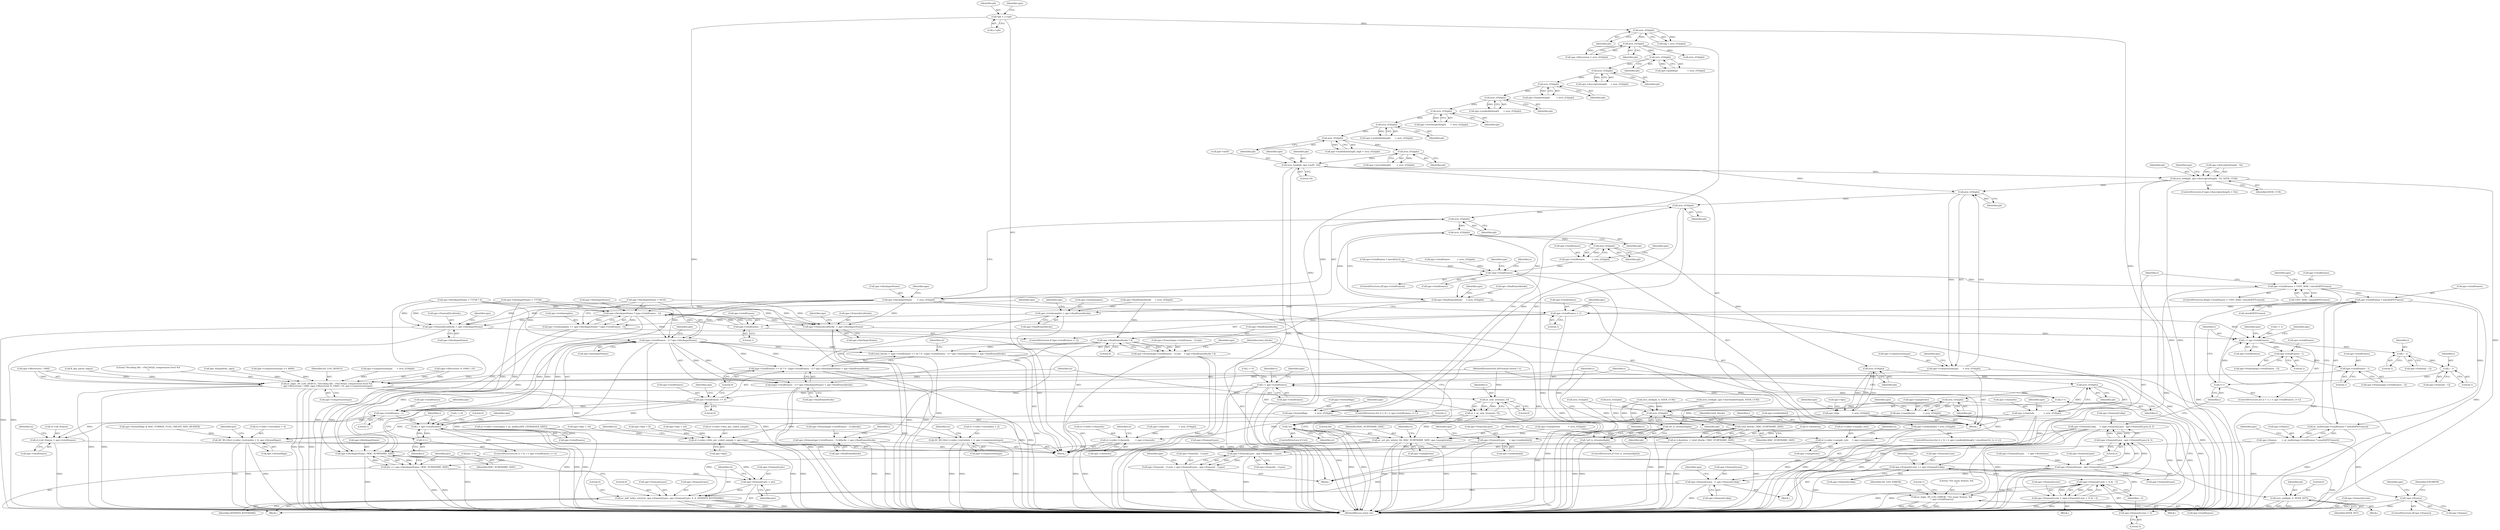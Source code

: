 digraph "0_FFmpeg_8312e3fc9041027a33c8bc667bb99740fdf41dd5@API" {
"1000242" [label="(Call,avio_read(pb, ape->md5, 16))"];
"1000240" [label="(Call,avio_rl32(pb))"];
"1000234" [label="(Call,avio_rl32(pb))"];
"1000228" [label="(Call,avio_rl32(pb))"];
"1000222" [label="(Call,avio_rl32(pb))"];
"1000216" [label="(Call,avio_rl32(pb))"];
"1000210" [label="(Call,avio_rl32(pb))"];
"1000204" [label="(Call,avio_rl32(pb))"];
"1000198" [label="(Call,avio_rl16(pb))"];
"1000153" [label="(Call,avio_rl16(pb))"];
"1000136" [label="(Call,avio_rl32(pb))"];
"1000113" [label="(Call,*pb = s->pb)"];
"1000254" [label="(Call,avio_seek(pb, ape->descriptorlength - 52, SEEK_CUR))"];
"1000266" [label="(Call,avio_rl16(pb))"];
"1000262" [label="(Call,ape->compressiontype      = avio_rl16(pb))"];
"1000884" [label="(Call,av_log(s, AV_LOG_DEBUG, \"Decoding file - v%d.%02d, compression level %d\n\", ape->fileversion / 1000, (ape->fileversion % 1000) / 10, ape->compressiontype))"];
"1000905" [label="(Call,av_new_stream(s, 0))"];
"1000903" [label="(Call,st = av_new_stream(s, 0))"];
"1000909" [label="(Call,!st)"];
"1001014" [label="(Call,av_set_pts_info(st, 64, MAC_SUBFRAME_SIZE, ape->samplerate))"];
"1001093" [label="(Call,av_add_index_entry(st, ape->frames[i].pos, ape->frames[i].pts, 0, 0, AVINDEX_KEYFRAME))"];
"1001114" [label="(Call,ape->blocksperframe / MAC_SUBFRAME_SIZE)"];
"1001112" [label="(Call,pts += ape->blocksperframe / MAC_SUBFRAME_SIZE)"];
"1001084" [label="(Call,ape->frames[i].pts = pts)"];
"1001047" [label="(Call,AV_WL16(st->codec->extradata + 2, ape->compressiontype))"];
"1000272" [label="(Call,avio_rl16(pb))"];
"1000268" [label="(Call,ape->formatflags          = avio_rl16(pb))"];
"1001058" [label="(Call,AV_WL16(st->codec->extradata + 4, ape->formatflags))"];
"1000278" [label="(Call,avio_rl32(pb))"];
"1000274" [label="(Call,ape->blocksperframe       = avio_rl32(pb))"];
"1000603" [label="(Call,ape->blocksperframe * (ape->totalframes - 1))"];
"1000599" [label="(Call,ape->totalsamples += ape->blocksperframe * (ape->totalframes - 1))"];
"1000660" [label="(Call,ape->frames[0].nblocks = ape->blocksperframe)"];
"1000705" [label="(Call,ape->frames[i].nblocks  = ape->blocksperframe)"];
"1000924" [label="(Call,(ape->totalframes - 1) * ape->blocksperframe)"];
"1000914" [label="(Call,total_blocks = (ape->totalframes == 0) ? 0 : ((ape->totalframes - 1) * ape->blocksperframe) + ape->finalframeblocks)"];
"1001011" [label="(Call,total_blocks / MAC_SUBFRAME_SIZE)"];
"1001007" [label="(Call,st->duration  = total_blocks / MAC_SUBFRAME_SIZE)"];
"1000916" [label="(Call,(ape->totalframes == 0) ? 0 : ((ape->totalframes - 1) * ape->blocksperframe) + ape->finalframeblocks)"];
"1000923" [label="(Call,((ape->totalframes - 1) * ape->blocksperframe) + ape->finalframeblocks)"];
"1000284" [label="(Call,avio_rl32(pb))"];
"1000280" [label="(Call,ape->finalframeblocks     = avio_rl32(pb))"];
"1000586" [label="(Call,ape->totalsamples = ape->finalframeblocks)"];
"1000780" [label="(Call,ape->finalframeblocks * 4)"];
"1000768" [label="(Call,ape->frames[ape->totalframes - 1].size    = ape->finalframeblocks * 4)"];
"1000785" [label="(Call,ape->frames[ape->totalframes - 1].nblocks = ape->finalframeblocks)"];
"1000290" [label="(Call,avio_rl32(pb))"];
"1000286" [label="(Call,ape->totalframes          = avio_rl32(pb))"];
"1000507" [label="(Call,!ape->totalframes)"];
"1000520" [label="(Call,ape->totalframes > UINT_MAX / sizeof(APEFrame))"];
"1000529" [label="(Call,av_log(s, AV_LOG_ERROR, \"Too many frames: %d\n\", ape->totalframes))"];
"1000544" [label="(Call,ape->totalframes * sizeof(APEFrame))"];
"1000543" [label="(Call,av_malloc(ape->totalframes * sizeof(APEFrame)))"];
"1000539" [label="(Call,ape->frames       = av_malloc(ape->totalframes * sizeof(APEFrame)))"];
"1000551" [label="(Call,!ape->frames)"];
"1000594" [label="(Call,ape->totalframes > 1)"];
"1000607" [label="(Call,ape->totalframes - 1)"];
"1000684" [label="(Call,i < ape->totalframes)"];
"1000722" [label="(Call,i - 1)"];
"1000739" [label="(Call,i - 1)"];
"1000689" [label="(Call,i++)"];
"1000774" [label="(Call,ape->totalframes - 1)"];
"1000791" [label="(Call,ape->totalframes - 1)"];
"1000804" [label="(Call,i < ape->totalframes)"];
"1000809" [label="(Call,i++)"];
"1000917" [label="(Call,ape->totalframes == 0)"];
"1000925" [label="(Call,ape->totalframes - 1)"];
"1000995" [label="(Call,st->nb_frames = ape->totalframes)"];
"1001076" [label="(Call,i < ape->totalframes)"];
"1001081" [label="(Call,i++)"];
"1000296" [label="(Call,avio_rl16(pb))"];
"1000292" [label="(Call,ape->bps                  = avio_rl16(pb))"];
"1000979" [label="(Call,st->codec->bits_per_coded_sample = ape->bps)"];
"1000302" [label="(Call,avio_rl16(pb))"];
"1000298" [label="(Call,ape->channels             = avio_rl16(pb))"];
"1000961" [label="(Call,st->codec->channels        = ape->channels)"];
"1000308" [label="(Call,avio_rl32(pb))"];
"1000304" [label="(Call,ape->samplerate           = avio_rl32(pb))"];
"1000970" [label="(Call,st->codec->sample_rate     = ape->samplerate)"];
"1000647" [label="(Call,avio_rl32(pb))"];
"1000641" [label="(Call,ape->seektable[i] = avio_rl32(pb))"];
"1000692" [label="(Call,ape->frames[i].pos      = ape->seektable[i])"];
"1000726" [label="(Call,ape->frames[i].pos - ape->frames[i - 1].pos)"];
"1000716" [label="(Call,ape->frames[i - 1].size = ape->frames[i].pos - ape->frames[i - 1].pos)"];
"1000752" [label="(Call,ape->frames[i].pos - ape->frames[0].pos)"];
"1000751" [label="(Call,(ape->frames[i].pos - ape->frames[0].pos) & 3)"];
"1000743" [label="(Call,ape->frames[i].skip     = (ape->frames[i].pos - ape->frames[0].pos) & 3)"];
"1000821" [label="(Call,ape->frames[i].pos  -= ape->frames[i].skip)"];
"1000836" [label="(Call,ape->frames[i].size += ape->frames[i].skip)"];
"1000859" [label="(Call,(ape->frames[i].size + 3) & ~3)"];
"1000851" [label="(Call,ape->frames[i].size = (ape->frames[i].size + 3) & ~3)"];
"1000860" [label="(Call,ape->frames[i].size + 3)"];
"1000875" [label="(Call,url_is_streamed(pb))"];
"1000874" [label="(Call,!url_is_streamed(pb))"];
"1000880" [label="(Call,avio_seek(pb, 0, SEEK_SET))"];
"1001047" [label="(Call,AV_WL16(st->codec->extradata + 2, ape->compressiontype))"];
"1000292" [label="(Call,ape->bps                  = avio_rl16(pb))"];
"1000445" [label="(Call,ape->bps = 16)"];
"1001120" [label="(Literal,0)"];
"1000210" [label="(Call,avio_rl32(pb))"];
"1000608" [label="(Call,ape->totalframes)"];
"1000724" [label="(Literal,1)"];
"1000905" [label="(Call,av_new_stream(s, 0))"];
"1000304" [label="(Call,ape->samplerate           = avio_rl32(pb))"];
"1000753" [label="(Call,ape->frames[i].pos)"];
"1001078" [label="(Call,ape->totalframes)"];
"1000780" [label="(Call,ape->finalframeblocks * 4)"];
"1000982" [label="(Identifier,st)"];
"1000115" [label="(Call,s->pb)"];
"1000533" [label="(Call,ape->totalframes)"];
"1001012" [label="(Identifier,total_blocks)"];
"1000234" [label="(Call,avio_rl32(pb))"];
"1000985" [label="(Call,ape->bps)"];
"1000873" [label="(ControlStructure,if (!url_is_streamed(pb)))"];
"1000887" [label="(Literal,\"Decoding file - v%d.%02d, compression level %d\n\")"];
"1001095" [label="(Call,ape->frames[i].pos)"];
"1001024" [label="(Identifier,st)"];
"1000734" [label="(Call,ape->frames[i - 1].pos)"];
"1000287" [label="(Call,ape->totalframes)"];
"1000923" [label="(Call,((ape->totalframes - 1) * ape->blocksperframe) + ape->finalframeblocks)"];
"1000971" [label="(Call,st->codec->sample_rate)"];
"1000649" [label="(Call,ape->frames[0].pos     = ape->firstframe)"];
"1000595" [label="(Call,ape->totalframes)"];
"1001081" [label="(Call,i++)"];
"1000297" [label="(Identifier,pb)"];
"1000769" [label="(Call,ape->frames[ape->totalframes - 1].size)"];
"1000596" [label="(Identifier,ape)"];
"1000136" [label="(Call,avio_rl32(pb))"];
"1000816" [label="(Identifier,ape)"];
"1000200" [label="(Call,ape->descriptorlength     = avio_rl32(pb))"];
"1000488" [label="(Call,ape->blocksperframe = 9216)"];
"1000917" [label="(Call,ape->totalframes == 0)"];
"1000805" [label="(Identifier,i)"];
"1000836" [label="(Call,ape->frames[i].size += ape->frames[i].skip)"];
"1000925" [label="(Call,ape->totalframes - 1)"];
"1000272" [label="(Call,avio_rl16(pb))"];
"1001018" [label="(Call,ape->samplerate)"];
"1000786" [label="(Call,ape->frames[ape->totalframes - 1].nblocks)"];
"1000910" [label="(Identifier,st)"];
"1000521" [label="(Call,ape->totalframes)"];
"1000785" [label="(Call,ape->frames[ape->totalframes - 1].nblocks = ape->finalframeblocks)"];
"1000789" [label="(Identifier,ape)"];
"1000296" [label="(Call,avio_rl16(pb))"];
"1000279" [label="(Identifier,pb)"];
"1000482" [label="(Call,ape->blocksperframe = 73728)"];
"1000870" [label="(Call,ape_dumpinfo(s, ape))"];
"1000973" [label="(Identifier,st)"];
"1000224" [label="(Call,ape->audiodatalength      = avio_rl32(pb))"];
"1000586" [label="(Call,ape->totalsamples = ape->finalframeblocks)"];
"1000281" [label="(Call,ape->finalframeblocks)"];
"1000767" [label="(Literal,3)"];
"1000545" [label="(Call,ape->totalframes)"];
"1000600" [label="(Call,ape->totalsamples)"];
"1000303" [label="(Identifier,pb)"];
"1000553" [label="(Identifier,ape)"];
"1000111" [label="(Block,)"];
"1000204" [label="(Call,avio_rl32(pb))"];
"1000880" [label="(Call,avio_seek(pb, 0, SEEK_SET))"];
"1001055" [label="(Call,ape->compressiontype)"];
"1000875" [label="(Call,url_is_streamed(pb))"];
"1000153" [label="(Call,avio_rl16(pb))"];
"1000282" [label="(Identifier,ape)"];
"1000692" [label="(Call,ape->frames[i].pos      = ape->seektable[i])"];
"1001048" [label="(Call,st->codec->extradata + 2)"];
"1000368" [label="(Call,avio_rl32(pb))"];
"1000134" [label="(Call,tag = avio_rl32(pb))"];
"1000684" [label="(Call,i < ape->totalframes)"];
"1000686" [label="(Call,ape->totalframes)"];
"1000262" [label="(Call,ape->compressiontype      = avio_rl16(pb))"];
"1000680" [label="(ControlStructure,for (i = 1; i < ape->totalframes; i++))"];
"1000519" [label="(ControlStructure,if(ape->totalframes > UINT_MAX / sizeof(APEFrame)))"];
"1000364" [label="(Call,ape->finalframeblocks     = avio_rl32(pb))"];
"1000913" [label="(Literal,1)"];
"1000198" [label="(Call,avio_rl16(pb))"];
"1001084" [label="(Call,ape->frames[i].pts = pts)"];
"1001059" [label="(Call,st->codec->extradata + 4)"];
"1000739" [label="(Call,i - 1)"];
"1000284" [label="(Call,avio_rl32(pb))"];
"1000727" [label="(Call,ape->frames[i].pos)"];
"1000775" [label="(Call,ape->totalframes)"];
"1000113" [label="(Call,*pb = s->pb)"];
"1000751" [label="(Call,(ape->frames[i].pos - ape->frames[0].pos) & 3)"];
"1000743" [label="(Call,ape->frames[i].skip     = (ape->frames[i].pos - ape->frames[0].pos) & 3)"];
"1001088" [label="(Identifier,ape)"];
"1000229" [label="(Identifier,pb)"];
"1000293" [label="(Call,ape->bps)"];
"1000991" [label="(Identifier,st)"];
"1000235" [label="(Identifier,pb)"];
"1000979" [label="(Call,st->codec->bits_per_coded_sample = ape->bps)"];
"1000723" [label="(Identifier,i)"];
"1000528" [label="(Block,)"];
"1000640" [label="(Identifier,i)"];
"1000668" [label="(Call,ape->blocksperframe)"];
"1000193" [label="(Block,)"];
"1000641" [label="(Call,ape->seektable[i] = avio_rl32(pb))"];
"1000720" [label="(Identifier,ape)"];
"1000594" [label="(Call,ape->totalframes > 1)"];
"1000326" [label="(Call,avio_rl16(pb))"];
"1000717" [label="(Call,ape->frames[i - 1].size)"];
"1000784" [label="(Literal,4)"];
"1000273" [label="(Identifier,pb)"];
"1000270" [label="(Identifier,ape)"];
"1001112" [label="(Call,pts += ape->blocksperframe / MAC_SUBFRAME_SIZE)"];
"1000530" [label="(Identifier,s)"];
"1000877" [label="(Block,)"];
"1001094" [label="(Identifier,st)"];
"1000855" [label="(Identifier,ape)"];
"1000861" [label="(Call,ape->frames[i].size)"];
"1000548" [label="(Call,sizeof(APEFrame))"];
"1001069" [label="(Call,pts = 0)"];
"1000240" [label="(Call,avio_rl32(pb))"];
"1000904" [label="(Identifier,st)"];
"1000275" [label="(Call,ape->blocksperframe)"];
"1000587" [label="(Call,ape->totalsamples)"];
"1000976" [label="(Call,ape->samplerate)"];
"1000801" [label="(Call,i = 0)"];
"1001102" [label="(Call,ape->frames[i].pts)"];
"1000800" [label="(ControlStructure,for (i = 0; i < ape->totalframes; i++))"];
"1000456" [label="(Call,ape->blocksperframe = 73728 * 4)"];
"1000685" [label="(Identifier,i)"];
"1001013" [label="(Identifier,MAC_SUBFRAME_SIZE)"];
"1000495" [label="(Call,ape->formatflags & MAC_FORMAT_FLAG_CREATE_WAV_HEADER)"];
"1000603" [label="(Call,ape->blocksperframe * (ape->totalframes - 1))"];
"1000256" [label="(Call,ape->descriptorlength - 52)"];
"1000513" [label="(Identifier,s)"];
"1000206" [label="(Call,ape->headerlength         = avio_rl32(pb))"];
"1000205" [label="(Identifier,pb)"];
"1000752" [label="(Call,ape->frames[i].pos - ape->frames[0].pos)"];
"1001118" [label="(Identifier,MAC_SUBFRAME_SIZE)"];
"1000967" [label="(Call,ape->channels)"];
"1000837" [label="(Call,ape->frames[i].size)"];
"1000251" [label="(Identifier,ape)"];
"1000216" [label="(Call,avio_rl32(pb))"];
"1001011" [label="(Call,total_blocks / MAC_SUBFRAME_SIZE)"];
"1000918" [label="(Call,ape->totalframes)"];
"1000477" [label="(Call,ape->compressiontype >= 4000)"];
"1000544" [label="(Call,ape->totalframes * sizeof(APEFrame))"];
"1000852" [label="(Call,ape->frames[i].size)"];
"1000288" [label="(Identifier,ape)"];
"1000802" [label="(Identifier,i)"];
"1000914" [label="(Call,total_blocks = (ape->totalframes == 0) ? 0 : ((ape->totalframes - 1) * ape->blocksperframe) + ape->finalframeblocks)"];
"1000285" [label="(Identifier,pb)"];
"1001114" [label="(Call,ape->blocksperframe / MAC_SUBFRAME_SIZE)"];
"1000804" [label="(Call,i < ape->totalframes)"];
"1000222" [label="(Call,avio_rl32(pb))"];
"1000305" [label="(Call,ape->samplerate)"];
"1000915" [label="(Identifier,total_blocks)"];
"1000538" [label="(Literal,1)"];
"1001058" [label="(Call,AV_WL16(st->codec->extradata + 4, ape->formatflags))"];
"1000939" [label="(Identifier,st)"];
"1000744" [label="(Call,ape->frames[i].skip)"];
"1000931" [label="(Identifier,ape)"];
"1000532" [label="(Literal,\"Too many frames: %d\n\")"];
"1001015" [label="(Identifier,st)"];
"1000269" [label="(Call,ape->formatflags)"];
"1000507" [label="(Call,!ape->totalframes)"];
"1000268" [label="(Call,ape->formatflags          = avio_rl16(pb))"];
"1000274" [label="(Call,ape->blocksperframe       = avio_rl32(pb))"];
"1000276" [label="(Identifier,ape)"];
"1000524" [label="(Call,UINT_MAX / sizeof(APEFrame))"];
"1000705" [label="(Call,ape->frames[i].nblocks  = ape->blocksperframe)"];
"1000886" [label="(Identifier,AV_LOG_DEBUG)"];
"1000881" [label="(Identifier,pb)"];
"1000903" [label="(Call,st = av_new_stream(s, 0))"];
"1000500" [label="(Call,avio_seek(pb, ape->wavheaderlength, SEEK_CUR))"];
"1000552" [label="(Call,ape->frames)"];
"1000900" [label="(Call,ape->compressiontype)"];
"1000627" [label="(ControlStructure,for (i = 0; i < ape->seektablelength / sizeof(uint32_t); i++))"];
"1000660" [label="(Call,ape->frames[0].nblocks = ape->blocksperframe)"];
"1001093" [label="(Call,av_add_index_entry(st, ape->frames[i].pos, ape->frames[i].pts, 0, 0, AVINDEX_KEYFRAME))"];
"1000871" [label="(Identifier,s)"];
"1000970" [label="(Call,st->codec->sample_rate     = ape->samplerate)"];
"1000508" [label="(Call,ape->totalframes)"];
"1000506" [label="(ControlStructure,if(!ape->totalframes))"];
"1000377" [label="(Call,avio_seek(pb, 4, SEEK_CUR))"];
"1000322" [label="(Call,ape->compressiontype      = avio_rl16(pb))"];
"1000921" [label="(Literal,0)"];
"1001082" [label="(Identifier,i)"];
"1000550" [label="(ControlStructure,if(!ape->frames))"];
"1000599" [label="(Call,ape->totalsamples += ape->blocksperframe * (ape->totalframes - 1))"];
"1000218" [label="(Call,ape->wavheaderlength      = avio_rl32(pb))"];
"1001109" [label="(Literal,0)"];
"1000415" [label="(Call,ape->totalframes * sizeof(int32_t))"];
"1000615" [label="(Identifier,ape)"];
"1000302" [label="(Call,avio_rl16(pb))"];
"1000509" [label="(Identifier,ape)"];
"1000242" [label="(Call,avio_read(pb, ape->md5, 16))"];
"1000243" [label="(Identifier,pb)"];
"1000741" [label="(Literal,1)"];
"1000212" [label="(Call,ape->seektablelength      = avio_rl32(pb))"];
"1000137" [label="(Identifier,pb)"];
"1000661" [label="(Call,ape->frames[0].nblocks)"];
"1000696" [label="(Identifier,ape)"];
"1001073" [label="(Call,i = 0)"];
"1000290" [label="(Call,avio_rl32(pb))"];
"1000747" [label="(Identifier,ape)"];
"1000541" [label="(Identifier,ape)"];
"1000690" [label="(Identifier,i)"];
"1000241" [label="(Identifier,pb)"];
"1000154" [label="(Identifier,pb)"];
"1000306" [label="(Identifier,ape)"];
"1000893" [label="(Call,(ape->fileversion % 1000) / 10)"];
"1000114" [label="(Identifier,pb)"];
"1000647" [label="(Call,avio_rl32(pb))"];
"1000709" [label="(Identifier,ape)"];
"1000924" [label="(Call,(ape->totalframes - 1) * ape->blocksperframe)"];
"1000791" [label="(Call,ape->totalframes - 1)"];
"1000593" [label="(ControlStructure,if (ape->totalframes > 1))"];
"1000291" [label="(Identifier,pb)"];
"1001021" [label="(Call,st->codec->extradata = av_malloc(APE_EXTRADATA_SIZE))"];
"1000248" [label="(ControlStructure,if (ape->descriptorlength > 52))"];
"1001113" [label="(Identifier,pts)"];
"1000120" [label="(Identifier,ape)"];
"1000308" [label="(Call,avio_rl32(pb))"];
"1001076" [label="(Call,i < ape->totalframes)"];
"1000642" [label="(Call,ape->seektable[i])"];
"1000648" [label="(Identifier,pb)"];
"1001062" [label="(Identifier,st)"];
"1001007" [label="(Call,st->duration  = total_blocks / MAC_SUBFRAME_SIZE)"];
"1000540" [label="(Call,ape->frames)"];
"1000810" [label="(Identifier,i)"];
"1000531" [label="(Identifier,AV_LOG_ERROR)"];
"1001115" [label="(Call,ape->blocksperframe)"];
"1000781" [label="(Call,ape->finalframeblocks)"];
"1000934" [label="(Identifier,ape)"];
"1001004" [label="(Identifier,st)"];
"1000995" [label="(Call,st->nb_frames = ape->totalframes)"];
"1000792" [label="(Call,ape->totalframes)"];
"1000795" [label="(Literal,1)"];
"1000299" [label="(Call,ape->channels)"];
"1000611" [label="(Literal,1)"];
"1000888" [label="(Call,ape->fileversion / 1000)"];
"1000300" [label="(Identifier,ape)"];
"1000539" [label="(Call,ape->frames       = av_malloc(ape->totalframes * sizeof(APEFrame)))"];
"1000560" [label="(Identifier,ape)"];
"1000706" [label="(Call,ape->frames[i].nblocks)"];
"1000999" [label="(Call,ape->totalframes)"];
"1000713" [label="(Call,ape->blocksperframe)"];
"1001077" [label="(Identifier,i)"];
"1001111" [label="(Identifier,AVINDEX_KEYFRAME)"];
"1000358" [label="(Call,ape->totalframes          = avio_rl32(pb))"];
"1000689" [label="(Call,i++)"];
"1000908" [label="(ControlStructure,if (!st))"];
"1000768" [label="(Call,ape->frames[ape->totalframes - 1].size    = ape->finalframeblocks * 4)"];
"1000601" [label="(Identifier,ape)"];
"1000774" [label="(Call,ape->totalframes - 1)"];
"1000916" [label="(Call,(ape->totalframes == 0) ? 0 : ((ape->totalframes - 1) * ape->blocksperframe) + ape->finalframeblocks)"];
"1000254" [label="(Call,avio_seek(pb, ape->descriptorlength - 52, SEEK_CUR))"];
"1000278" [label="(Call,avio_rl32(pb))"];
"1000691" [label="(Block,)"];
"1000693" [label="(Call,ape->frames[i].pos)"];
"1000223" [label="(Identifier,pb)"];
"1000286" [label="(Call,ape->totalframes          = avio_rl32(pb))"];
"1000884" [label="(Call,av_log(s, AV_LOG_DEBUG, \"Decoding file - v%d.%02d, compression level %d\n\", ape->fileversion / 1000, (ape->fileversion % 1000) / 10, ape->compressiontype))"];
"1000820" [label="(Block,)"];
"1000879" [label="(Identifier,s)"];
"1000878" [label="(Call,ff_ape_parse_tag(s))"];
"1000927" [label="(Identifier,ape)"];
"1000255" [label="(Identifier,pb)"];
"1000397" [label="(Call,avio_rl32(pb))"];
"1001016" [label="(Literal,64)"];
"1000598" [label="(Literal,1)"];
"1000199" [label="(Identifier,pb)"];
"1000770" [label="(Call,ape->frames[ape->totalframes - 1])"];
"1001110" [label="(Literal,0)"];
"1000930" [label="(Call,ape->blocksperframe)"];
"1000522" [label="(Identifier,ape)"];
"1000681" [label="(Call,i = 1)"];
"1001072" [label="(ControlStructure,for (i = 0; i < ape->totalframes; i++))"];
"1000909" [label="(Call,!st)"];
"1000726" [label="(Call,ape->frames[i].pos - ape->frames[i - 1].pos)"];
"1000211" [label="(Identifier,pb)"];
"1000217" [label="(Identifier,pb)"];
"1001085" [label="(Call,ape->frames[i].pts)"];
"1000228" [label="(Call,avio_rl32(pb))"];
"1000822" [label="(Call,ape->frames[i].pos)"];
"1000821" [label="(Call,ape->frames[i].pos  -= ape->frames[i].skip)"];
"1000906" [label="(Identifier,s)"];
"1000675" [label="(Identifier,ape)"];
"1000236" [label="(Call,ape->wavtaillength        = avio_rl32(pb))"];
"1000811" [label="(Block,)"];
"1001014" [label="(Call,av_set_pts_info(st, 64, MAC_SUBFRAME_SIZE, ape->samplerate))"];
"1000772" [label="(Identifier,ape)"];
"1000922" [label="(Literal,0)"];
"1000247" [label="(Literal,16)"];
"1000929" [label="(Literal,1)"];
"1000334" [label="(Call,ape->channels             = avio_rl16(pb))"];
"1000700" [label="(Call,ape->seektable[i])"];
"1000962" [label="(Call,st->codec->channels)"];
"1000760" [label="(Call,ape->frames[0].pos)"];
"1000109" [label="(MethodParameterIn,AVFormatContext * s)"];
"1000883" [label="(Identifier,SEEK_SET)"];
"1000340" [label="(Call,ape->samplerate           = avio_rl32(pb))"];
"1000520" [label="(Call,ape->totalframes > UINT_MAX / sizeof(APEFrame))"];
"1000740" [label="(Identifier,i)"];
"1000787" [label="(Call,ape->frames[ape->totalframes - 1])"];
"1000309" [label="(Identifier,pb)"];
"1001008" [label="(Call,st->duration)"];
"1000876" [label="(Identifier,pb)"];
"1000264" [label="(Identifier,ape)"];
"1001092" [label="(Identifier,pts)"];
"1000557" [label="(Identifier,ENOMEM)"];
"1001066" [label="(Call,ape->formatflags)"];
"1000149" [label="(Call,ape->fileversion = avio_rl16(pb))"];
"1000244" [label="(Call,ape->md5)"];
"1000869" [label="(Identifier,~3)"];
"1000263" [label="(Call,ape->compressiontype)"];
"1000933" [label="(Call,ape->finalframeblocks)"];
"1000778" [label="(Literal,1)"];
"1000607" [label="(Call,ape->totalframes - 1)"];
"1000797" [label="(Call,ape->finalframeblocks)"];
"1000926" [label="(Call,ape->totalframes)"];
"1000859" [label="(Call,(ape->frames[i].size + 3) & ~3)"];
"1000874" [label="(Call,!url_is_streamed(pb))"];
"1000961" [label="(Call,st->codec->channels        = ape->channels)"];
"1000427" [label="(Call,ape->bps = 8)"];
"1000294" [label="(Identifier,ape)"];
"1000840" [label="(Identifier,ape)"];
"1000604" [label="(Call,ape->blocksperframe)"];
"1000529" [label="(Call,av_log(s, AV_LOG_ERROR, \"Too many frames: %d\n\", ape->totalframes))"];
"1001083" [label="(Block,)"];
"1000829" [label="(Call,ape->frames[i].skip)"];
"1000722" [label="(Call,i - 1)"];
"1000230" [label="(Call,ape->audiodatalength_high = avio_rl32(pb))"];
"1000996" [label="(Call,st->nb_frames)"];
"1000860" [label="(Call,ape->frames[i].size + 3)"];
"1000885" [label="(Identifier,s)"];
"1000809" [label="(Call,i++)"];
"1000280" [label="(Call,ape->finalframeblocks     = avio_rl32(pb))"];
"1000543" [label="(Call,av_malloc(ape->totalframes * sizeof(APEFrame)))"];
"1000439" [label="(Call,ape->bps = 24)"];
"1001017" [label="(Identifier,MAC_SUBFRAME_SIZE)"];
"1000267" [label="(Identifier,pb)"];
"1000718" [label="(Call,ape->frames[i - 1])"];
"1000194" [label="(Call,ape->padding1             = avio_rl16(pb))"];
"1000868" [label="(Literal,3)"];
"1000851" [label="(Call,ape->frames[i].size = (ape->frames[i].size + 3) & ~3)"];
"1000716" [label="(Call,ape->frames[i - 1].size = ape->frames[i].pos - ape->frames[i - 1].pos)"];
"1000735" [label="(Call,ape->frames[i - 1])"];
"1000298" [label="(Call,ape->channels             = avio_rl16(pb))"];
"1000266" [label="(Call,avio_rl16(pb))"];
"1000907" [label="(Literal,0)"];
"1000882" [label="(Literal,0)"];
"1000551" [label="(Call,!ape->frames)"];
"1000806" [label="(Call,ape->totalframes)"];
"1000261" [label="(Identifier,SEEK_CUR)"];
"1001121" [label="(MethodReturn,static int)"];
"1000844" [label="(Call,ape->frames[i].skip)"];
"1000980" [label="(Call,st->codec->bits_per_coded_sample)"];
"1001070" [label="(Identifier,pts)"];
"1000590" [label="(Call,ape->finalframeblocks)"];
"1000242" -> "1000193"  [label="AST: "];
"1000242" -> "1000247"  [label="CFG: "];
"1000243" -> "1000242"  [label="AST: "];
"1000244" -> "1000242"  [label="AST: "];
"1000247" -> "1000242"  [label="AST: "];
"1000251" -> "1000242"  [label="CFG: "];
"1000242" -> "1001121"  [label="DDG: "];
"1000242" -> "1001121"  [label="DDG: "];
"1000240" -> "1000242"  [label="DDG: "];
"1000242" -> "1000254"  [label="DDG: "];
"1000242" -> "1000266"  [label="DDG: "];
"1000240" -> "1000236"  [label="AST: "];
"1000240" -> "1000241"  [label="CFG: "];
"1000241" -> "1000240"  [label="AST: "];
"1000236" -> "1000240"  [label="CFG: "];
"1000240" -> "1000236"  [label="DDG: "];
"1000234" -> "1000240"  [label="DDG: "];
"1000234" -> "1000230"  [label="AST: "];
"1000234" -> "1000235"  [label="CFG: "];
"1000235" -> "1000234"  [label="AST: "];
"1000230" -> "1000234"  [label="CFG: "];
"1000234" -> "1000230"  [label="DDG: "];
"1000228" -> "1000234"  [label="DDG: "];
"1000228" -> "1000224"  [label="AST: "];
"1000228" -> "1000229"  [label="CFG: "];
"1000229" -> "1000228"  [label="AST: "];
"1000224" -> "1000228"  [label="CFG: "];
"1000228" -> "1000224"  [label="DDG: "];
"1000222" -> "1000228"  [label="DDG: "];
"1000222" -> "1000218"  [label="AST: "];
"1000222" -> "1000223"  [label="CFG: "];
"1000223" -> "1000222"  [label="AST: "];
"1000218" -> "1000222"  [label="CFG: "];
"1000222" -> "1000218"  [label="DDG: "];
"1000216" -> "1000222"  [label="DDG: "];
"1000216" -> "1000212"  [label="AST: "];
"1000216" -> "1000217"  [label="CFG: "];
"1000217" -> "1000216"  [label="AST: "];
"1000212" -> "1000216"  [label="CFG: "];
"1000216" -> "1000212"  [label="DDG: "];
"1000210" -> "1000216"  [label="DDG: "];
"1000210" -> "1000206"  [label="AST: "];
"1000210" -> "1000211"  [label="CFG: "];
"1000211" -> "1000210"  [label="AST: "];
"1000206" -> "1000210"  [label="CFG: "];
"1000210" -> "1000206"  [label="DDG: "];
"1000204" -> "1000210"  [label="DDG: "];
"1000204" -> "1000200"  [label="AST: "];
"1000204" -> "1000205"  [label="CFG: "];
"1000205" -> "1000204"  [label="AST: "];
"1000200" -> "1000204"  [label="CFG: "];
"1000204" -> "1000200"  [label="DDG: "];
"1000198" -> "1000204"  [label="DDG: "];
"1000198" -> "1000194"  [label="AST: "];
"1000198" -> "1000199"  [label="CFG: "];
"1000199" -> "1000198"  [label="AST: "];
"1000194" -> "1000198"  [label="CFG: "];
"1000198" -> "1000194"  [label="DDG: "];
"1000153" -> "1000198"  [label="DDG: "];
"1000153" -> "1000149"  [label="AST: "];
"1000153" -> "1000154"  [label="CFG: "];
"1000154" -> "1000153"  [label="AST: "];
"1000149" -> "1000153"  [label="CFG: "];
"1000153" -> "1001121"  [label="DDG: "];
"1000153" -> "1000149"  [label="DDG: "];
"1000136" -> "1000153"  [label="DDG: "];
"1000153" -> "1000326"  [label="DDG: "];
"1000136" -> "1000134"  [label="AST: "];
"1000136" -> "1000137"  [label="CFG: "];
"1000137" -> "1000136"  [label="AST: "];
"1000134" -> "1000136"  [label="CFG: "];
"1000136" -> "1001121"  [label="DDG: "];
"1000136" -> "1000134"  [label="DDG: "];
"1000113" -> "1000136"  [label="DDG: "];
"1000113" -> "1000111"  [label="AST: "];
"1000113" -> "1000115"  [label="CFG: "];
"1000114" -> "1000113"  [label="AST: "];
"1000115" -> "1000113"  [label="AST: "];
"1000120" -> "1000113"  [label="CFG: "];
"1000113" -> "1001121"  [label="DDG: "];
"1000254" -> "1000248"  [label="AST: "];
"1000254" -> "1000261"  [label="CFG: "];
"1000255" -> "1000254"  [label="AST: "];
"1000256" -> "1000254"  [label="AST: "];
"1000261" -> "1000254"  [label="AST: "];
"1000264" -> "1000254"  [label="CFG: "];
"1000254" -> "1001121"  [label="DDG: "];
"1000254" -> "1001121"  [label="DDG: "];
"1000254" -> "1001121"  [label="DDG: "];
"1000256" -> "1000254"  [label="DDG: "];
"1000256" -> "1000254"  [label="DDG: "];
"1000254" -> "1000266"  [label="DDG: "];
"1000266" -> "1000262"  [label="AST: "];
"1000266" -> "1000267"  [label="CFG: "];
"1000267" -> "1000266"  [label="AST: "];
"1000262" -> "1000266"  [label="CFG: "];
"1000266" -> "1000262"  [label="DDG: "];
"1000266" -> "1000272"  [label="DDG: "];
"1000262" -> "1000193"  [label="AST: "];
"1000263" -> "1000262"  [label="AST: "];
"1000270" -> "1000262"  [label="CFG: "];
"1000262" -> "1001121"  [label="DDG: "];
"1000262" -> "1000884"  [label="DDG: "];
"1000884" -> "1000111"  [label="AST: "];
"1000884" -> "1000900"  [label="CFG: "];
"1000885" -> "1000884"  [label="AST: "];
"1000886" -> "1000884"  [label="AST: "];
"1000887" -> "1000884"  [label="AST: "];
"1000888" -> "1000884"  [label="AST: "];
"1000893" -> "1000884"  [label="AST: "];
"1000900" -> "1000884"  [label="AST: "];
"1000904" -> "1000884"  [label="CFG: "];
"1000884" -> "1001121"  [label="DDG: "];
"1000884" -> "1001121"  [label="DDG: "];
"1000884" -> "1001121"  [label="DDG: "];
"1000884" -> "1001121"  [label="DDG: "];
"1000884" -> "1001121"  [label="DDG: "];
"1000870" -> "1000884"  [label="DDG: "];
"1000878" -> "1000884"  [label="DDG: "];
"1000109" -> "1000884"  [label="DDG: "];
"1000888" -> "1000884"  [label="DDG: "];
"1000888" -> "1000884"  [label="DDG: "];
"1000893" -> "1000884"  [label="DDG: "];
"1000893" -> "1000884"  [label="DDG: "];
"1000322" -> "1000884"  [label="DDG: "];
"1000477" -> "1000884"  [label="DDG: "];
"1000884" -> "1000905"  [label="DDG: "];
"1000884" -> "1001047"  [label="DDG: "];
"1000905" -> "1000903"  [label="AST: "];
"1000905" -> "1000907"  [label="CFG: "];
"1000906" -> "1000905"  [label="AST: "];
"1000907" -> "1000905"  [label="AST: "];
"1000903" -> "1000905"  [label="CFG: "];
"1000905" -> "1001121"  [label="DDG: "];
"1000905" -> "1000903"  [label="DDG: "];
"1000905" -> "1000903"  [label="DDG: "];
"1000109" -> "1000905"  [label="DDG: "];
"1000903" -> "1000111"  [label="AST: "];
"1000904" -> "1000903"  [label="AST: "];
"1000910" -> "1000903"  [label="CFG: "];
"1000903" -> "1001121"  [label="DDG: "];
"1000903" -> "1000909"  [label="DDG: "];
"1000909" -> "1000908"  [label="AST: "];
"1000909" -> "1000910"  [label="CFG: "];
"1000910" -> "1000909"  [label="AST: "];
"1000913" -> "1000909"  [label="CFG: "];
"1000915" -> "1000909"  [label="CFG: "];
"1000909" -> "1001121"  [label="DDG: "];
"1000909" -> "1001121"  [label="DDG: "];
"1000909" -> "1001014"  [label="DDG: "];
"1001014" -> "1000111"  [label="AST: "];
"1001014" -> "1001018"  [label="CFG: "];
"1001015" -> "1001014"  [label="AST: "];
"1001016" -> "1001014"  [label="AST: "];
"1001017" -> "1001014"  [label="AST: "];
"1001018" -> "1001014"  [label="AST: "];
"1001024" -> "1001014"  [label="CFG: "];
"1001014" -> "1001121"  [label="DDG: "];
"1001014" -> "1001121"  [label="DDG: "];
"1001014" -> "1001121"  [label="DDG: "];
"1001014" -> "1001121"  [label="DDG: "];
"1001011" -> "1001014"  [label="DDG: "];
"1000304" -> "1001014"  [label="DDG: "];
"1000340" -> "1001014"  [label="DDG: "];
"1001014" -> "1001093"  [label="DDG: "];
"1001014" -> "1001114"  [label="DDG: "];
"1001093" -> "1001083"  [label="AST: "];
"1001093" -> "1001111"  [label="CFG: "];
"1001094" -> "1001093"  [label="AST: "];
"1001095" -> "1001093"  [label="AST: "];
"1001102" -> "1001093"  [label="AST: "];
"1001109" -> "1001093"  [label="AST: "];
"1001110" -> "1001093"  [label="AST: "];
"1001111" -> "1001093"  [label="AST: "];
"1001113" -> "1001093"  [label="CFG: "];
"1001093" -> "1001121"  [label="DDG: "];
"1001093" -> "1001121"  [label="DDG: "];
"1001093" -> "1001121"  [label="DDG: "];
"1001093" -> "1001121"  [label="DDG: "];
"1001093" -> "1001121"  [label="DDG: "];
"1000752" -> "1001093"  [label="DDG: "];
"1000821" -> "1001093"  [label="DDG: "];
"1001084" -> "1001093"  [label="DDG: "];
"1001114" -> "1001112"  [label="AST: "];
"1001114" -> "1001118"  [label="CFG: "];
"1001115" -> "1001114"  [label="AST: "];
"1001118" -> "1001114"  [label="AST: "];
"1001112" -> "1001114"  [label="CFG: "];
"1001114" -> "1001121"  [label="DDG: "];
"1001114" -> "1001121"  [label="DDG: "];
"1001114" -> "1001112"  [label="DDG: "];
"1001114" -> "1001112"  [label="DDG: "];
"1000924" -> "1001114"  [label="DDG: "];
"1000482" -> "1001114"  [label="DDG: "];
"1000603" -> "1001114"  [label="DDG: "];
"1000456" -> "1001114"  [label="DDG: "];
"1000488" -> "1001114"  [label="DDG: "];
"1000274" -> "1001114"  [label="DDG: "];
"1001112" -> "1001083"  [label="AST: "];
"1001113" -> "1001112"  [label="AST: "];
"1001082" -> "1001112"  [label="CFG: "];
"1001112" -> "1001121"  [label="DDG: "];
"1001112" -> "1001121"  [label="DDG: "];
"1001112" -> "1001084"  [label="DDG: "];
"1001069" -> "1001112"  [label="DDG: "];
"1001084" -> "1001083"  [label="AST: "];
"1001084" -> "1001092"  [label="CFG: "];
"1001085" -> "1001084"  [label="AST: "];
"1001092" -> "1001084"  [label="AST: "];
"1001094" -> "1001084"  [label="CFG: "];
"1001069" -> "1001084"  [label="DDG: "];
"1001047" -> "1000111"  [label="AST: "];
"1001047" -> "1001055"  [label="CFG: "];
"1001048" -> "1001047"  [label="AST: "];
"1001055" -> "1001047"  [label="AST: "];
"1001062" -> "1001047"  [label="CFG: "];
"1001047" -> "1001121"  [label="DDG: "];
"1001047" -> "1001121"  [label="DDG: "];
"1001047" -> "1001121"  [label="DDG: "];
"1001021" -> "1001047"  [label="DDG: "];
"1000272" -> "1000268"  [label="AST: "];
"1000272" -> "1000273"  [label="CFG: "];
"1000273" -> "1000272"  [label="AST: "];
"1000268" -> "1000272"  [label="CFG: "];
"1000272" -> "1000268"  [label="DDG: "];
"1000272" -> "1000278"  [label="DDG: "];
"1000268" -> "1000193"  [label="AST: "];
"1000269" -> "1000268"  [label="AST: "];
"1000276" -> "1000268"  [label="CFG: "];
"1000268" -> "1001121"  [label="DDG: "];
"1000268" -> "1001058"  [label="DDG: "];
"1001058" -> "1000111"  [label="AST: "];
"1001058" -> "1001066"  [label="CFG: "];
"1001059" -> "1001058"  [label="AST: "];
"1001066" -> "1001058"  [label="AST: "];
"1001070" -> "1001058"  [label="CFG: "];
"1001058" -> "1001121"  [label="DDG: "];
"1001058" -> "1001121"  [label="DDG: "];
"1001058" -> "1001121"  [label="DDG: "];
"1001021" -> "1001058"  [label="DDG: "];
"1000495" -> "1001058"  [label="DDG: "];
"1000278" -> "1000274"  [label="AST: "];
"1000278" -> "1000279"  [label="CFG: "];
"1000279" -> "1000278"  [label="AST: "];
"1000274" -> "1000278"  [label="CFG: "];
"1000278" -> "1000274"  [label="DDG: "];
"1000278" -> "1000284"  [label="DDG: "];
"1000274" -> "1000193"  [label="AST: "];
"1000275" -> "1000274"  [label="AST: "];
"1000282" -> "1000274"  [label="CFG: "];
"1000274" -> "1001121"  [label="DDG: "];
"1000274" -> "1000603"  [label="DDG: "];
"1000274" -> "1000660"  [label="DDG: "];
"1000274" -> "1000705"  [label="DDG: "];
"1000274" -> "1000924"  [label="DDG: "];
"1000603" -> "1000599"  [label="AST: "];
"1000603" -> "1000607"  [label="CFG: "];
"1000604" -> "1000603"  [label="AST: "];
"1000607" -> "1000603"  [label="AST: "];
"1000599" -> "1000603"  [label="CFG: "];
"1000603" -> "1000599"  [label="DDG: "];
"1000603" -> "1000599"  [label="DDG: "];
"1000482" -> "1000603"  [label="DDG: "];
"1000456" -> "1000603"  [label="DDG: "];
"1000488" -> "1000603"  [label="DDG: "];
"1000607" -> "1000603"  [label="DDG: "];
"1000607" -> "1000603"  [label="DDG: "];
"1000603" -> "1000660"  [label="DDG: "];
"1000603" -> "1000705"  [label="DDG: "];
"1000603" -> "1000924"  [label="DDG: "];
"1000599" -> "1000593"  [label="AST: "];
"1000600" -> "1000599"  [label="AST: "];
"1000615" -> "1000599"  [label="CFG: "];
"1000599" -> "1001121"  [label="DDG: "];
"1000599" -> "1001121"  [label="DDG: "];
"1000586" -> "1000599"  [label="DDG: "];
"1000660" -> "1000111"  [label="AST: "];
"1000660" -> "1000668"  [label="CFG: "];
"1000661" -> "1000660"  [label="AST: "];
"1000668" -> "1000660"  [label="AST: "];
"1000675" -> "1000660"  [label="CFG: "];
"1000660" -> "1001121"  [label="DDG: "];
"1000660" -> "1001121"  [label="DDG: "];
"1000482" -> "1000660"  [label="DDG: "];
"1000456" -> "1000660"  [label="DDG: "];
"1000488" -> "1000660"  [label="DDG: "];
"1000705" -> "1000691"  [label="AST: "];
"1000705" -> "1000713"  [label="CFG: "];
"1000706" -> "1000705"  [label="AST: "];
"1000713" -> "1000705"  [label="AST: "];
"1000720" -> "1000705"  [label="CFG: "];
"1000705" -> "1001121"  [label="DDG: "];
"1000705" -> "1001121"  [label="DDG: "];
"1000482" -> "1000705"  [label="DDG: "];
"1000456" -> "1000705"  [label="DDG: "];
"1000488" -> "1000705"  [label="DDG: "];
"1000924" -> "1000923"  [label="AST: "];
"1000924" -> "1000930"  [label="CFG: "];
"1000925" -> "1000924"  [label="AST: "];
"1000930" -> "1000924"  [label="AST: "];
"1000934" -> "1000924"  [label="CFG: "];
"1000924" -> "1001121"  [label="DDG: "];
"1000924" -> "1001121"  [label="DDG: "];
"1000924" -> "1000914"  [label="DDG: "];
"1000924" -> "1000914"  [label="DDG: "];
"1000924" -> "1000916"  [label="DDG: "];
"1000924" -> "1000916"  [label="DDG: "];
"1000924" -> "1000923"  [label="DDG: "];
"1000924" -> "1000923"  [label="DDG: "];
"1000925" -> "1000924"  [label="DDG: "];
"1000925" -> "1000924"  [label="DDG: "];
"1000482" -> "1000924"  [label="DDG: "];
"1000456" -> "1000924"  [label="DDG: "];
"1000488" -> "1000924"  [label="DDG: "];
"1000914" -> "1000111"  [label="AST: "];
"1000914" -> "1000916"  [label="CFG: "];
"1000915" -> "1000914"  [label="AST: "];
"1000916" -> "1000914"  [label="AST: "];
"1000939" -> "1000914"  [label="CFG: "];
"1000914" -> "1001121"  [label="DDG: "];
"1000780" -> "1000914"  [label="DDG: "];
"1000914" -> "1001011"  [label="DDG: "];
"1001011" -> "1001007"  [label="AST: "];
"1001011" -> "1001013"  [label="CFG: "];
"1001012" -> "1001011"  [label="AST: "];
"1001013" -> "1001011"  [label="AST: "];
"1001007" -> "1001011"  [label="CFG: "];
"1001011" -> "1001121"  [label="DDG: "];
"1001011" -> "1001007"  [label="DDG: "];
"1001011" -> "1001007"  [label="DDG: "];
"1001007" -> "1000111"  [label="AST: "];
"1001008" -> "1001007"  [label="AST: "];
"1001015" -> "1001007"  [label="CFG: "];
"1001007" -> "1001121"  [label="DDG: "];
"1001007" -> "1001121"  [label="DDG: "];
"1000916" -> "1000922"  [label="CFG: "];
"1000916" -> "1000923"  [label="CFG: "];
"1000917" -> "1000916"  [label="AST: "];
"1000922" -> "1000916"  [label="AST: "];
"1000923" -> "1000916"  [label="AST: "];
"1000916" -> "1001121"  [label="DDG: "];
"1000916" -> "1001121"  [label="DDG: "];
"1000780" -> "1000916"  [label="DDG: "];
"1000923" -> "1000933"  [label="CFG: "];
"1000933" -> "1000923"  [label="AST: "];
"1000923" -> "1001121"  [label="DDG: "];
"1000923" -> "1001121"  [label="DDG: "];
"1000780" -> "1000923"  [label="DDG: "];
"1000284" -> "1000280"  [label="AST: "];
"1000284" -> "1000285"  [label="CFG: "];
"1000285" -> "1000284"  [label="AST: "];
"1000280" -> "1000284"  [label="CFG: "];
"1000284" -> "1000280"  [label="DDG: "];
"1000284" -> "1000290"  [label="DDG: "];
"1000280" -> "1000193"  [label="AST: "];
"1000281" -> "1000280"  [label="AST: "];
"1000288" -> "1000280"  [label="CFG: "];
"1000280" -> "1001121"  [label="DDG: "];
"1000280" -> "1000586"  [label="DDG: "];
"1000280" -> "1000780"  [label="DDG: "];
"1000586" -> "1000111"  [label="AST: "];
"1000586" -> "1000590"  [label="CFG: "];
"1000587" -> "1000586"  [label="AST: "];
"1000590" -> "1000586"  [label="AST: "];
"1000596" -> "1000586"  [label="CFG: "];
"1000586" -> "1001121"  [label="DDG: "];
"1000364" -> "1000586"  [label="DDG: "];
"1000780" -> "1000768"  [label="AST: "];
"1000780" -> "1000784"  [label="CFG: "];
"1000781" -> "1000780"  [label="AST: "];
"1000784" -> "1000780"  [label="AST: "];
"1000768" -> "1000780"  [label="CFG: "];
"1000780" -> "1000768"  [label="DDG: "];
"1000780" -> "1000768"  [label="DDG: "];
"1000364" -> "1000780"  [label="DDG: "];
"1000780" -> "1000785"  [label="DDG: "];
"1000768" -> "1000111"  [label="AST: "];
"1000769" -> "1000768"  [label="AST: "];
"1000789" -> "1000768"  [label="CFG: "];
"1000768" -> "1001121"  [label="DDG: "];
"1000768" -> "1001121"  [label="DDG: "];
"1000785" -> "1000111"  [label="AST: "];
"1000785" -> "1000797"  [label="CFG: "];
"1000786" -> "1000785"  [label="AST: "];
"1000797" -> "1000785"  [label="AST: "];
"1000802" -> "1000785"  [label="CFG: "];
"1000785" -> "1001121"  [label="DDG: "];
"1000785" -> "1001121"  [label="DDG: "];
"1000290" -> "1000286"  [label="AST: "];
"1000290" -> "1000291"  [label="CFG: "];
"1000291" -> "1000290"  [label="AST: "];
"1000286" -> "1000290"  [label="CFG: "];
"1000290" -> "1000286"  [label="DDG: "];
"1000290" -> "1000296"  [label="DDG: "];
"1000286" -> "1000193"  [label="AST: "];
"1000287" -> "1000286"  [label="AST: "];
"1000294" -> "1000286"  [label="CFG: "];
"1000286" -> "1000507"  [label="DDG: "];
"1000507" -> "1000506"  [label="AST: "];
"1000507" -> "1000508"  [label="CFG: "];
"1000508" -> "1000507"  [label="AST: "];
"1000513" -> "1000507"  [label="CFG: "];
"1000522" -> "1000507"  [label="CFG: "];
"1000507" -> "1001121"  [label="DDG: "];
"1000507" -> "1001121"  [label="DDG: "];
"1000415" -> "1000507"  [label="DDG: "];
"1000358" -> "1000507"  [label="DDG: "];
"1000507" -> "1000520"  [label="DDG: "];
"1000520" -> "1000519"  [label="AST: "];
"1000520" -> "1000524"  [label="CFG: "];
"1000521" -> "1000520"  [label="AST: "];
"1000524" -> "1000520"  [label="AST: "];
"1000530" -> "1000520"  [label="CFG: "];
"1000541" -> "1000520"  [label="CFG: "];
"1000520" -> "1001121"  [label="DDG: "];
"1000520" -> "1001121"  [label="DDG: "];
"1000524" -> "1000520"  [label="DDG: "];
"1000520" -> "1000529"  [label="DDG: "];
"1000520" -> "1000544"  [label="DDG: "];
"1000529" -> "1000528"  [label="AST: "];
"1000529" -> "1000533"  [label="CFG: "];
"1000530" -> "1000529"  [label="AST: "];
"1000531" -> "1000529"  [label="AST: "];
"1000532" -> "1000529"  [label="AST: "];
"1000533" -> "1000529"  [label="AST: "];
"1000538" -> "1000529"  [label="CFG: "];
"1000529" -> "1001121"  [label="DDG: "];
"1000529" -> "1001121"  [label="DDG: "];
"1000529" -> "1001121"  [label="DDG: "];
"1000529" -> "1001121"  [label="DDG: "];
"1000109" -> "1000529"  [label="DDG: "];
"1000544" -> "1000543"  [label="AST: "];
"1000544" -> "1000548"  [label="CFG: "];
"1000545" -> "1000544"  [label="AST: "];
"1000548" -> "1000544"  [label="AST: "];
"1000543" -> "1000544"  [label="CFG: "];
"1000544" -> "1001121"  [label="DDG: "];
"1000544" -> "1000543"  [label="DDG: "];
"1000544" -> "1000594"  [label="DDG: "];
"1000543" -> "1000539"  [label="AST: "];
"1000539" -> "1000543"  [label="CFG: "];
"1000543" -> "1001121"  [label="DDG: "];
"1000543" -> "1000539"  [label="DDG: "];
"1000539" -> "1000111"  [label="AST: "];
"1000540" -> "1000539"  [label="AST: "];
"1000553" -> "1000539"  [label="CFG: "];
"1000539" -> "1001121"  [label="DDG: "];
"1000539" -> "1000551"  [label="DDG: "];
"1000551" -> "1000550"  [label="AST: "];
"1000551" -> "1000552"  [label="CFG: "];
"1000552" -> "1000551"  [label="AST: "];
"1000557" -> "1000551"  [label="CFG: "];
"1000560" -> "1000551"  [label="CFG: "];
"1000551" -> "1001121"  [label="DDG: "];
"1000551" -> "1001121"  [label="DDG: "];
"1000594" -> "1000593"  [label="AST: "];
"1000594" -> "1000598"  [label="CFG: "];
"1000595" -> "1000594"  [label="AST: "];
"1000598" -> "1000594"  [label="AST: "];
"1000601" -> "1000594"  [label="CFG: "];
"1000615" -> "1000594"  [label="CFG: "];
"1000594" -> "1001121"  [label="DDG: "];
"1000594" -> "1000607"  [label="DDG: "];
"1000594" -> "1000684"  [label="DDG: "];
"1000607" -> "1000611"  [label="CFG: "];
"1000608" -> "1000607"  [label="AST: "];
"1000611" -> "1000607"  [label="AST: "];
"1000607" -> "1000684"  [label="DDG: "];
"1000684" -> "1000680"  [label="AST: "];
"1000684" -> "1000686"  [label="CFG: "];
"1000685" -> "1000684"  [label="AST: "];
"1000686" -> "1000684"  [label="AST: "];
"1000696" -> "1000684"  [label="CFG: "];
"1000772" -> "1000684"  [label="CFG: "];
"1000681" -> "1000684"  [label="DDG: "];
"1000689" -> "1000684"  [label="DDG: "];
"1000684" -> "1000722"  [label="DDG: "];
"1000684" -> "1000774"  [label="DDG: "];
"1000722" -> "1000718"  [label="AST: "];
"1000722" -> "1000724"  [label="CFG: "];
"1000723" -> "1000722"  [label="AST: "];
"1000724" -> "1000722"  [label="AST: "];
"1000718" -> "1000722"  [label="CFG: "];
"1000722" -> "1000739"  [label="DDG: "];
"1000739" -> "1000735"  [label="AST: "];
"1000739" -> "1000741"  [label="CFG: "];
"1000740" -> "1000739"  [label="AST: "];
"1000741" -> "1000739"  [label="AST: "];
"1000735" -> "1000739"  [label="CFG: "];
"1000739" -> "1000689"  [label="DDG: "];
"1000689" -> "1000680"  [label="AST: "];
"1000689" -> "1000690"  [label="CFG: "];
"1000690" -> "1000689"  [label="AST: "];
"1000685" -> "1000689"  [label="CFG: "];
"1000774" -> "1000770"  [label="AST: "];
"1000774" -> "1000778"  [label="CFG: "];
"1000775" -> "1000774"  [label="AST: "];
"1000778" -> "1000774"  [label="AST: "];
"1000770" -> "1000774"  [label="CFG: "];
"1000774" -> "1000791"  [label="DDG: "];
"1000791" -> "1000787"  [label="AST: "];
"1000791" -> "1000795"  [label="CFG: "];
"1000792" -> "1000791"  [label="AST: "];
"1000795" -> "1000791"  [label="AST: "];
"1000787" -> "1000791"  [label="CFG: "];
"1000791" -> "1000804"  [label="DDG: "];
"1000804" -> "1000800"  [label="AST: "];
"1000804" -> "1000806"  [label="CFG: "];
"1000805" -> "1000804"  [label="AST: "];
"1000806" -> "1000804"  [label="AST: "];
"1000816" -> "1000804"  [label="CFG: "];
"1000871" -> "1000804"  [label="CFG: "];
"1000804" -> "1001121"  [label="DDG: "];
"1000804" -> "1001121"  [label="DDG: "];
"1000804" -> "1001121"  [label="DDG: "];
"1000809" -> "1000804"  [label="DDG: "];
"1000801" -> "1000804"  [label="DDG: "];
"1000804" -> "1000809"  [label="DDG: "];
"1000804" -> "1000917"  [label="DDG: "];
"1000809" -> "1000800"  [label="AST: "];
"1000809" -> "1000810"  [label="CFG: "];
"1000810" -> "1000809"  [label="AST: "];
"1000805" -> "1000809"  [label="CFG: "];
"1000917" -> "1000921"  [label="CFG: "];
"1000918" -> "1000917"  [label="AST: "];
"1000921" -> "1000917"  [label="AST: "];
"1000922" -> "1000917"  [label="CFG: "];
"1000927" -> "1000917"  [label="CFG: "];
"1000917" -> "1000925"  [label="DDG: "];
"1000917" -> "1000995"  [label="DDG: "];
"1000917" -> "1001076"  [label="DDG: "];
"1000925" -> "1000929"  [label="CFG: "];
"1000926" -> "1000925"  [label="AST: "];
"1000929" -> "1000925"  [label="AST: "];
"1000931" -> "1000925"  [label="CFG: "];
"1000925" -> "1000995"  [label="DDG: "];
"1000925" -> "1001076"  [label="DDG: "];
"1000995" -> "1000111"  [label="AST: "];
"1000995" -> "1000999"  [label="CFG: "];
"1000996" -> "1000995"  [label="AST: "];
"1000999" -> "1000995"  [label="AST: "];
"1001004" -> "1000995"  [label="CFG: "];
"1000995" -> "1001121"  [label="DDG: "];
"1001076" -> "1001072"  [label="AST: "];
"1001076" -> "1001078"  [label="CFG: "];
"1001077" -> "1001076"  [label="AST: "];
"1001078" -> "1001076"  [label="AST: "];
"1001088" -> "1001076"  [label="CFG: "];
"1001120" -> "1001076"  [label="CFG: "];
"1001076" -> "1001121"  [label="DDG: "];
"1001076" -> "1001121"  [label="DDG: "];
"1001076" -> "1001121"  [label="DDG: "];
"1001073" -> "1001076"  [label="DDG: "];
"1001081" -> "1001076"  [label="DDG: "];
"1001076" -> "1001081"  [label="DDG: "];
"1001081" -> "1001072"  [label="AST: "];
"1001081" -> "1001082"  [label="CFG: "];
"1001082" -> "1001081"  [label="AST: "];
"1001077" -> "1001081"  [label="CFG: "];
"1000296" -> "1000292"  [label="AST: "];
"1000296" -> "1000297"  [label="CFG: "];
"1000297" -> "1000296"  [label="AST: "];
"1000292" -> "1000296"  [label="CFG: "];
"1000296" -> "1000292"  [label="DDG: "];
"1000296" -> "1000302"  [label="DDG: "];
"1000292" -> "1000193"  [label="AST: "];
"1000293" -> "1000292"  [label="AST: "];
"1000300" -> "1000292"  [label="CFG: "];
"1000292" -> "1001121"  [label="DDG: "];
"1000292" -> "1000979"  [label="DDG: "];
"1000979" -> "1000111"  [label="AST: "];
"1000979" -> "1000985"  [label="CFG: "];
"1000980" -> "1000979"  [label="AST: "];
"1000985" -> "1000979"  [label="AST: "];
"1000991" -> "1000979"  [label="CFG: "];
"1000979" -> "1001121"  [label="DDG: "];
"1000979" -> "1001121"  [label="DDG: "];
"1000427" -> "1000979"  [label="DDG: "];
"1000439" -> "1000979"  [label="DDG: "];
"1000445" -> "1000979"  [label="DDG: "];
"1000302" -> "1000298"  [label="AST: "];
"1000302" -> "1000303"  [label="CFG: "];
"1000303" -> "1000302"  [label="AST: "];
"1000298" -> "1000302"  [label="CFG: "];
"1000302" -> "1000298"  [label="DDG: "];
"1000302" -> "1000308"  [label="DDG: "];
"1000298" -> "1000193"  [label="AST: "];
"1000299" -> "1000298"  [label="AST: "];
"1000306" -> "1000298"  [label="CFG: "];
"1000298" -> "1001121"  [label="DDG: "];
"1000298" -> "1001121"  [label="DDG: "];
"1000298" -> "1000961"  [label="DDG: "];
"1000961" -> "1000111"  [label="AST: "];
"1000961" -> "1000967"  [label="CFG: "];
"1000962" -> "1000961"  [label="AST: "];
"1000967" -> "1000961"  [label="AST: "];
"1000973" -> "1000961"  [label="CFG: "];
"1000961" -> "1001121"  [label="DDG: "];
"1000961" -> "1001121"  [label="DDG: "];
"1000334" -> "1000961"  [label="DDG: "];
"1000308" -> "1000304"  [label="AST: "];
"1000308" -> "1000309"  [label="CFG: "];
"1000309" -> "1000308"  [label="AST: "];
"1000304" -> "1000308"  [label="CFG: "];
"1000308" -> "1001121"  [label="DDG: "];
"1000308" -> "1000304"  [label="DDG: "];
"1000308" -> "1000647"  [label="DDG: "];
"1000308" -> "1000875"  [label="DDG: "];
"1000304" -> "1000193"  [label="AST: "];
"1000305" -> "1000304"  [label="AST: "];
"1000509" -> "1000304"  [label="CFG: "];
"1000304" -> "1001121"  [label="DDG: "];
"1000304" -> "1001121"  [label="DDG: "];
"1000304" -> "1000970"  [label="DDG: "];
"1000970" -> "1000111"  [label="AST: "];
"1000970" -> "1000976"  [label="CFG: "];
"1000971" -> "1000970"  [label="AST: "];
"1000976" -> "1000970"  [label="AST: "];
"1000982" -> "1000970"  [label="CFG: "];
"1000970" -> "1001121"  [label="DDG: "];
"1000340" -> "1000970"  [label="DDG: "];
"1000647" -> "1000641"  [label="AST: "];
"1000647" -> "1000648"  [label="CFG: "];
"1000648" -> "1000647"  [label="AST: "];
"1000641" -> "1000647"  [label="CFG: "];
"1000647" -> "1000641"  [label="DDG: "];
"1000368" -> "1000647"  [label="DDG: "];
"1000397" -> "1000647"  [label="DDG: "];
"1000500" -> "1000647"  [label="DDG: "];
"1000377" -> "1000647"  [label="DDG: "];
"1000647" -> "1000875"  [label="DDG: "];
"1000641" -> "1000627"  [label="AST: "];
"1000642" -> "1000641"  [label="AST: "];
"1000640" -> "1000641"  [label="CFG: "];
"1000641" -> "1001121"  [label="DDG: "];
"1000641" -> "1001121"  [label="DDG: "];
"1000641" -> "1000692"  [label="DDG: "];
"1000692" -> "1000691"  [label="AST: "];
"1000692" -> "1000700"  [label="CFG: "];
"1000693" -> "1000692"  [label="AST: "];
"1000700" -> "1000692"  [label="AST: "];
"1000709" -> "1000692"  [label="CFG: "];
"1000692" -> "1001121"  [label="DDG: "];
"1000692" -> "1000726"  [label="DDG: "];
"1000726" -> "1000716"  [label="AST: "];
"1000726" -> "1000734"  [label="CFG: "];
"1000727" -> "1000726"  [label="AST: "];
"1000734" -> "1000726"  [label="AST: "];
"1000716" -> "1000726"  [label="CFG: "];
"1000726" -> "1001121"  [label="DDG: "];
"1000726" -> "1000716"  [label="DDG: "];
"1000726" -> "1000716"  [label="DDG: "];
"1000726" -> "1000752"  [label="DDG: "];
"1000716" -> "1000691"  [label="AST: "];
"1000717" -> "1000716"  [label="AST: "];
"1000747" -> "1000716"  [label="CFG: "];
"1000716" -> "1001121"  [label="DDG: "];
"1000716" -> "1001121"  [label="DDG: "];
"1000752" -> "1000751"  [label="AST: "];
"1000752" -> "1000760"  [label="CFG: "];
"1000753" -> "1000752"  [label="AST: "];
"1000760" -> "1000752"  [label="AST: "];
"1000767" -> "1000752"  [label="CFG: "];
"1000752" -> "1001121"  [label="DDG: "];
"1000752" -> "1001121"  [label="DDG: "];
"1000752" -> "1000751"  [label="DDG: "];
"1000752" -> "1000751"  [label="DDG: "];
"1000649" -> "1000752"  [label="DDG: "];
"1000752" -> "1000821"  [label="DDG: "];
"1000751" -> "1000743"  [label="AST: "];
"1000751" -> "1000767"  [label="CFG: "];
"1000767" -> "1000751"  [label="AST: "];
"1000743" -> "1000751"  [label="CFG: "];
"1000751" -> "1001121"  [label="DDG: "];
"1000751" -> "1000743"  [label="DDG: "];
"1000751" -> "1000743"  [label="DDG: "];
"1000743" -> "1000691"  [label="AST: "];
"1000744" -> "1000743"  [label="AST: "];
"1000690" -> "1000743"  [label="CFG: "];
"1000743" -> "1001121"  [label="DDG: "];
"1000743" -> "1001121"  [label="DDG: "];
"1000743" -> "1000821"  [label="DDG: "];
"1000743" -> "1000836"  [label="DDG: "];
"1000821" -> "1000820"  [label="AST: "];
"1000821" -> "1000829"  [label="CFG: "];
"1000822" -> "1000821"  [label="AST: "];
"1000829" -> "1000821"  [label="AST: "];
"1000840" -> "1000821"  [label="CFG: "];
"1000821" -> "1001121"  [label="DDG: "];
"1000836" -> "1000820"  [label="AST: "];
"1000836" -> "1000844"  [label="CFG: "];
"1000837" -> "1000836"  [label="AST: "];
"1000844" -> "1000836"  [label="AST: "];
"1000855" -> "1000836"  [label="CFG: "];
"1000836" -> "1001121"  [label="DDG: "];
"1000851" -> "1000836"  [label="DDG: "];
"1000836" -> "1000859"  [label="DDG: "];
"1000836" -> "1000860"  [label="DDG: "];
"1000859" -> "1000851"  [label="AST: "];
"1000859" -> "1000869"  [label="CFG: "];
"1000860" -> "1000859"  [label="AST: "];
"1000869" -> "1000859"  [label="AST: "];
"1000851" -> "1000859"  [label="CFG: "];
"1000859" -> "1001121"  [label="DDG: "];
"1000859" -> "1001121"  [label="DDG: "];
"1000859" -> "1000851"  [label="DDG: "];
"1000859" -> "1000851"  [label="DDG: "];
"1000851" -> "1000859"  [label="DDG: "];
"1000851" -> "1000811"  [label="AST: "];
"1000852" -> "1000851"  [label="AST: "];
"1000810" -> "1000851"  [label="CFG: "];
"1000851" -> "1001121"  [label="DDG: "];
"1000851" -> "1001121"  [label="DDG: "];
"1000851" -> "1000860"  [label="DDG: "];
"1000860" -> "1000868"  [label="CFG: "];
"1000861" -> "1000860"  [label="AST: "];
"1000868" -> "1000860"  [label="AST: "];
"1000869" -> "1000860"  [label="CFG: "];
"1000875" -> "1000874"  [label="AST: "];
"1000875" -> "1000876"  [label="CFG: "];
"1000876" -> "1000875"  [label="AST: "];
"1000874" -> "1000875"  [label="CFG: "];
"1000875" -> "1001121"  [label="DDG: "];
"1000875" -> "1000874"  [label="DDG: "];
"1000368" -> "1000875"  [label="DDG: "];
"1000397" -> "1000875"  [label="DDG: "];
"1000500" -> "1000875"  [label="DDG: "];
"1000377" -> "1000875"  [label="DDG: "];
"1000875" -> "1000880"  [label="DDG: "];
"1000874" -> "1000873"  [label="AST: "];
"1000879" -> "1000874"  [label="CFG: "];
"1000885" -> "1000874"  [label="CFG: "];
"1000874" -> "1001121"  [label="DDG: "];
"1000874" -> "1001121"  [label="DDG: "];
"1000880" -> "1000877"  [label="AST: "];
"1000880" -> "1000883"  [label="CFG: "];
"1000881" -> "1000880"  [label="AST: "];
"1000882" -> "1000880"  [label="AST: "];
"1000883" -> "1000880"  [label="AST: "];
"1000885" -> "1000880"  [label="CFG: "];
"1000880" -> "1001121"  [label="DDG: "];
"1000880" -> "1001121"  [label="DDG: "];
"1000880" -> "1001121"  [label="DDG: "];
}
